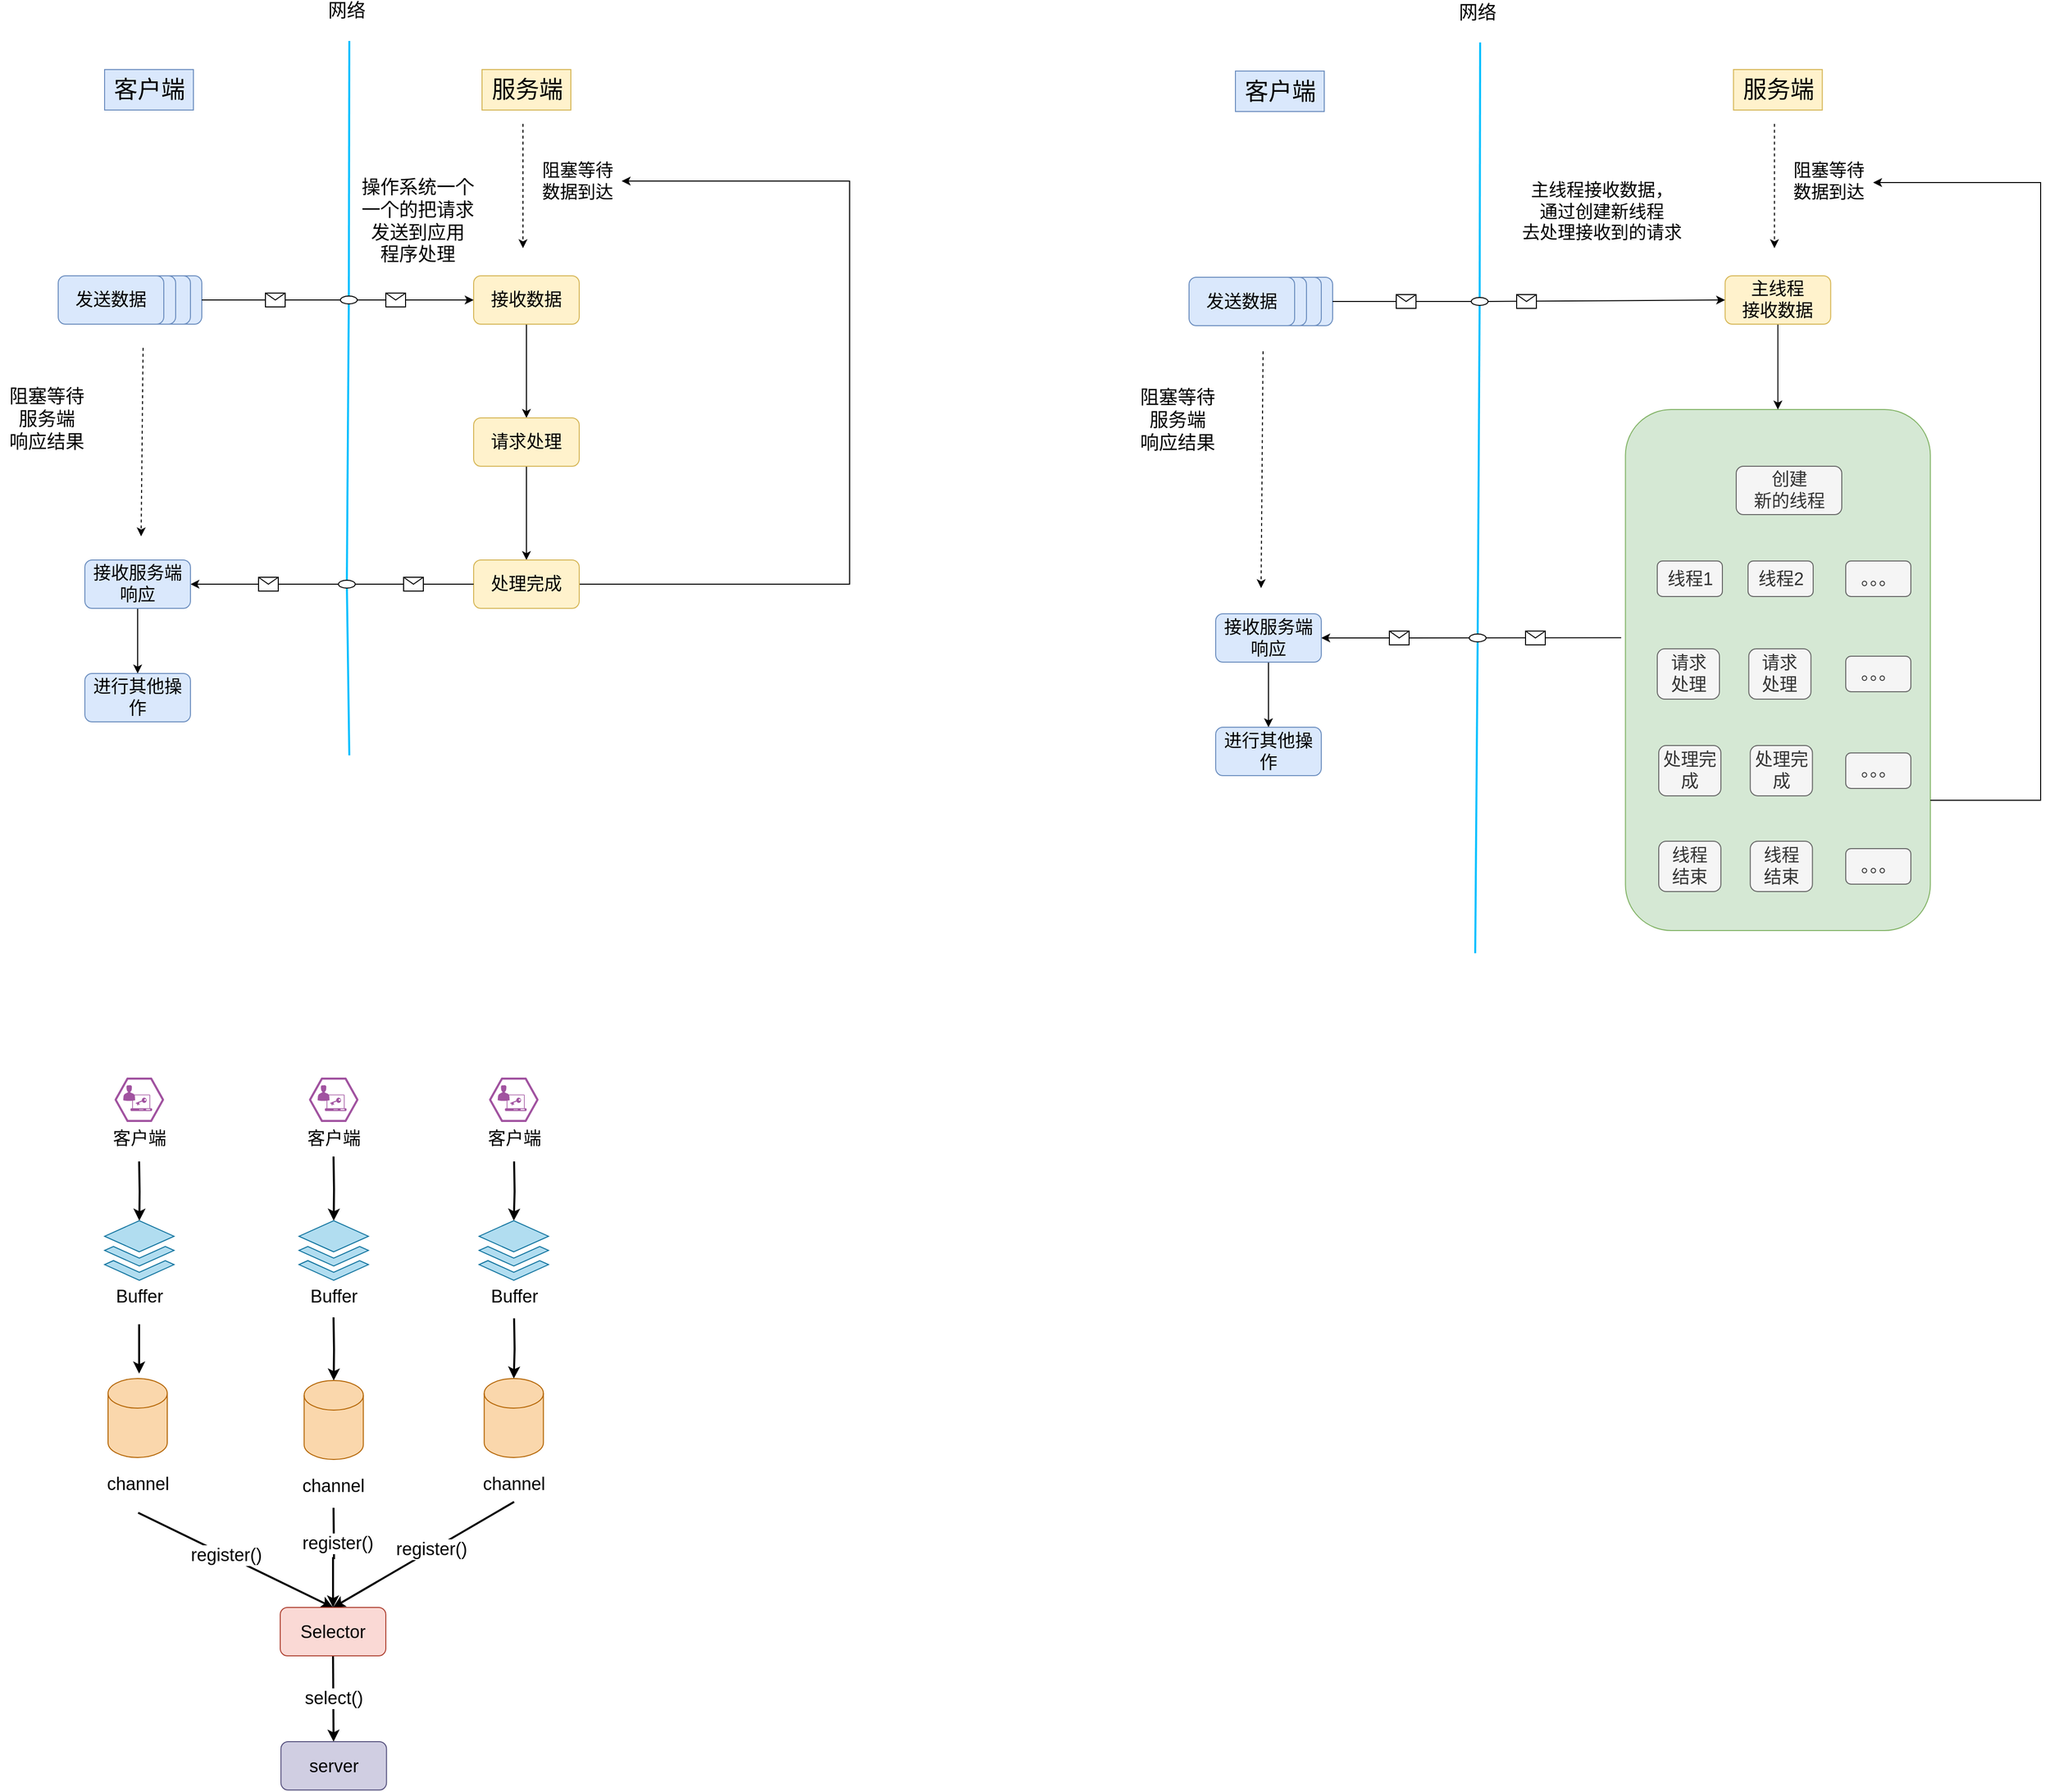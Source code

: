 <mxfile version="20.8.16" type="device"><diagram name="第 1 页" id="gBEg2aOznlIiBp5zZ7bU"><mxGraphModel dx="1785" dy="1147" grid="0" gridSize="10" guides="1" tooltips="1" connect="1" arrows="1" fold="1" page="0" pageScale="1" pageWidth="1920" pageHeight="1200" math="0" shadow="0"><root><mxCell id="0"/><mxCell id="1" parent="0"/><mxCell id="JxSXWa76ftgU_QL0TKwR-1" value="&lt;font style=&quot;font-size: 18px;&quot;&gt;发送数据&lt;/font&gt;" style="rounded=1;whiteSpace=wrap;html=1;fillColor=#dae8fc;strokeColor=#6c8ebf;" vertex="1" parent="1"><mxGeometry x="133.5" y="329.51" width="107" height="49" as="geometry"/></mxCell><mxCell id="JxSXWa76ftgU_QL0TKwR-75" value="&lt;font style=&quot;font-size: 18px;&quot;&gt;发送数据&lt;/font&gt;" style="rounded=1;whiteSpace=wrap;html=1;fillColor=#dae8fc;strokeColor=#6c8ebf;" vertex="1" parent="1"><mxGeometry x="122" y="329.51" width="107" height="49" as="geometry"/></mxCell><mxCell id="JxSXWa76ftgU_QL0TKwR-76" value="&lt;font style=&quot;font-size: 18px;&quot;&gt;发送数据&lt;/font&gt;" style="rounded=1;whiteSpace=wrap;html=1;fillColor=#dae8fc;strokeColor=#6c8ebf;" vertex="1" parent="1"><mxGeometry x="107" y="329.51" width="107" height="49" as="geometry"/></mxCell><mxCell id="JxSXWa76ftgU_QL0TKwR-77" value="&lt;font style=&quot;font-size: 18px;&quot;&gt;发送数据&lt;/font&gt;" style="rounded=1;whiteSpace=wrap;html=1;fillColor=#dae8fc;strokeColor=#6c8ebf;" vertex="1" parent="1"><mxGeometry x="95" y="329.51" width="107" height="49" as="geometry"/></mxCell><mxCell id="JxSXWa76ftgU_QL0TKwR-15" value="" style="rounded=1;whiteSpace=wrap;html=1;fillColor=#d5e8d4;strokeColor=#82b366;" vertex="1" parent="1"><mxGeometry x="1683.25" y="465" width="309" height="528" as="geometry"/></mxCell><mxCell id="JxSXWa76ftgU_QL0TKwR-2" value="" style="endArrow=none;html=1;rounded=0;fillColor=#ffcccc;strokeColor=#00bfff;strokeWidth=2;startArrow=none;" edge="1" parent="1" source="JxSXWa76ftgU_QL0TKwR-55"><mxGeometry width="50" height="50" relative="1" as="geometry"><mxPoint x="390" y="815.51" as="sourcePoint"/><mxPoint x="390" y="91.51" as="targetPoint"/></mxGeometry></mxCell><mxCell id="JxSXWa76ftgU_QL0TKwR-9" value="&lt;font style=&quot;font-size: 19px;&quot;&gt;网络&lt;/font&gt;" style="edgeLabel;html=1;align=center;verticalAlign=middle;resizable=0;points=[];fontSize=18;" vertex="1" connectable="0" parent="JxSXWa76ftgU_QL0TKwR-2"><mxGeometry x="0.966" y="4" relative="1" as="geometry"><mxPoint x="1" y="-35" as="offset"/></mxGeometry></mxCell><mxCell id="JxSXWa76ftgU_QL0TKwR-3" value="&lt;font style=&quot;font-size: 24px;&quot;&gt;客户端&lt;/font&gt;" style="text;html=1;align=center;verticalAlign=middle;resizable=0;points=[];autosize=1;strokeColor=#6c8ebf;fillColor=#dae8fc;" vertex="1" parent="1"><mxGeometry x="142" y="120.51" width="90" height="41" as="geometry"/></mxCell><mxCell id="JxSXWa76ftgU_QL0TKwR-4" value="" style="endArrow=classic;html=1;rounded=0;fontSize=18;dashed=1;" edge="1" parent="1"><mxGeometry width="50" height="50" relative="1" as="geometry"><mxPoint x="566" y="175.51" as="sourcePoint"/><mxPoint x="566" y="301.51" as="targetPoint"/></mxGeometry></mxCell><mxCell id="JxSXWa76ftgU_QL0TKwR-5" value="&lt;font style=&quot;font-size: 24px;&quot;&gt;服务端&lt;/font&gt;" style="text;html=1;align=center;verticalAlign=middle;resizable=0;points=[];autosize=1;strokeColor=#d6b656;fillColor=#fff2cc;" vertex="1" parent="1"><mxGeometry x="524.5" y="120.51" width="90" height="41" as="geometry"/></mxCell><mxCell id="JxSXWa76ftgU_QL0TKwR-46" style="edgeStyle=none;rounded=0;orthogonalLoop=1;jettySize=auto;html=1;exitX=0.5;exitY=1;exitDx=0;exitDy=0;strokeColor=#000000;strokeWidth=1;fontSize=19;" edge="1" parent="1" source="JxSXWa76ftgU_QL0TKwR-6" target="JxSXWa76ftgU_QL0TKwR-11"><mxGeometry relative="1" as="geometry"/></mxCell><mxCell id="JxSXWa76ftgU_QL0TKwR-6" value="&lt;font style=&quot;font-size: 18px;&quot;&gt;接收数据&lt;/font&gt;" style="rounded=1;whiteSpace=wrap;html=1;fillColor=#fff2cc;strokeColor=#d6b656;" vertex="1" parent="1"><mxGeometry x="516" y="329.51" width="107" height="49" as="geometry"/></mxCell><mxCell id="JxSXWa76ftgU_QL0TKwR-7" value="阻塞等待&lt;br&gt;数据到达" style="text;html=1;align=center;verticalAlign=middle;resizable=0;points=[];autosize=1;strokeColor=none;fillColor=none;fontSize=18;" vertex="1" parent="1"><mxGeometry x="576" y="206.51" width="90" height="55" as="geometry"/></mxCell><mxCell id="JxSXWa76ftgU_QL0TKwR-47" style="edgeStyle=none;rounded=0;orthogonalLoop=1;jettySize=auto;html=1;exitX=0.5;exitY=1;exitDx=0;exitDy=0;entryX=0.5;entryY=0;entryDx=0;entryDy=0;strokeColor=#000000;strokeWidth=1;fontSize=19;" edge="1" parent="1" source="JxSXWa76ftgU_QL0TKwR-11" target="JxSXWa76ftgU_QL0TKwR-12"><mxGeometry relative="1" as="geometry"/></mxCell><mxCell id="JxSXWa76ftgU_QL0TKwR-11" value="&lt;font style=&quot;font-size: 18px;&quot;&gt;请求处理&lt;/font&gt;" style="rounded=1;whiteSpace=wrap;html=1;fillColor=#fff2cc;strokeColor=#d6b656;" vertex="1" parent="1"><mxGeometry x="516" y="473.51" width="107" height="49" as="geometry"/></mxCell><mxCell id="JxSXWa76ftgU_QL0TKwR-48" style="edgeStyle=none;rounded=0;orthogonalLoop=1;jettySize=auto;html=1;exitX=0;exitY=0.5;exitDx=0;exitDy=0;strokeColor=#000000;strokeWidth=1;fontSize=19;startArrow=none;" edge="1" parent="1" source="JxSXWa76ftgU_QL0TKwR-65" target="JxSXWa76ftgU_QL0TKwR-44"><mxGeometry relative="1" as="geometry"/></mxCell><mxCell id="JxSXWa76ftgU_QL0TKwR-52" style="edgeStyle=orthogonalEdgeStyle;rounded=0;orthogonalLoop=1;jettySize=auto;html=1;exitX=1;exitY=0.5;exitDx=0;exitDy=0;strokeColor=#000000;strokeWidth=1;fontSize=19;" edge="1" parent="1" source="JxSXWa76ftgU_QL0TKwR-12" target="JxSXWa76ftgU_QL0TKwR-7"><mxGeometry relative="1" as="geometry"><mxPoint x="747" y="234.51" as="targetPoint"/><Array as="points"><mxPoint x="897" y="642.51"/><mxPoint x="897" y="233.51"/></Array></mxGeometry></mxCell><mxCell id="JxSXWa76ftgU_QL0TKwR-12" value="&lt;font style=&quot;font-size: 18px;&quot;&gt;处理完成&lt;/font&gt;" style="rounded=1;whiteSpace=wrap;html=1;fillColor=#fff2cc;strokeColor=#d6b656;" vertex="1" parent="1"><mxGeometry x="516" y="617.51" width="107" height="49" as="geometry"/></mxCell><mxCell id="JxSXWa76ftgU_QL0TKwR-13" value="&lt;font style=&quot;font-size: 18px;&quot;&gt;创建&lt;br&gt;新的线程&lt;/font&gt;" style="rounded=1;whiteSpace=wrap;html=1;fillColor=#f5f5f5;fontColor=#333333;strokeColor=#666666;" vertex="1" parent="1"><mxGeometry x="1795.5" y="522.5" width="107" height="49" as="geometry"/></mxCell><mxCell id="JxSXWa76ftgU_QL0TKwR-16" value="&lt;span style=&quot;font-size: 18px;&quot;&gt;线程1&lt;/span&gt;" style="rounded=1;whiteSpace=wrap;html=1;fillColor=#f5f5f5;fontColor=#333333;strokeColor=#666666;" vertex="1" parent="1"><mxGeometry x="1715.5" y="618.5" width="66" height="36" as="geometry"/></mxCell><mxCell id="JxSXWa76ftgU_QL0TKwR-18" value="&lt;span style=&quot;font-size: 18px;&quot;&gt;线程2&lt;/span&gt;" style="rounded=1;whiteSpace=wrap;html=1;fillColor=#f5f5f5;fontColor=#333333;strokeColor=#666666;" vertex="1" parent="1"><mxGeometry x="1807.5" y="618.5" width="66" height="36" as="geometry"/></mxCell><mxCell id="JxSXWa76ftgU_QL0TKwR-19" value="&lt;span style=&quot;font-size: 18px;&quot;&gt;。。。&lt;/span&gt;" style="rounded=1;whiteSpace=wrap;html=1;fillColor=#f5f5f5;fontColor=#333333;strokeColor=#666666;" vertex="1" parent="1"><mxGeometry x="1906.5" y="618.5" width="66" height="36" as="geometry"/></mxCell><mxCell id="JxSXWa76ftgU_QL0TKwR-20" value="&lt;span style=&quot;font-size: 18px;&quot;&gt;请求&lt;br&gt;处理&lt;/span&gt;" style="rounded=1;whiteSpace=wrap;html=1;fillColor=#f5f5f5;fontColor=#333333;strokeColor=#666666;" vertex="1" parent="1"><mxGeometry x="1715.5" y="707.5" width="63" height="51" as="geometry"/></mxCell><mxCell id="JxSXWa76ftgU_QL0TKwR-21" value="&lt;span style=&quot;font-size: 18px;&quot;&gt;处理完成&lt;/span&gt;" style="rounded=1;whiteSpace=wrap;html=1;fillColor=#f5f5f5;fontColor=#333333;strokeColor=#666666;" vertex="1" parent="1"><mxGeometry x="1717" y="805.5" width="63" height="51" as="geometry"/></mxCell><mxCell id="JxSXWa76ftgU_QL0TKwR-22" value="&lt;span style=&quot;font-size: 18px;&quot;&gt;线程&lt;br&gt;结束&lt;br&gt;&lt;/span&gt;" style="rounded=1;whiteSpace=wrap;html=1;fillColor=#f5f5f5;fontColor=#333333;strokeColor=#666666;" vertex="1" parent="1"><mxGeometry x="1717" y="902.5" width="63" height="51" as="geometry"/></mxCell><mxCell id="JxSXWa76ftgU_QL0TKwR-23" value="&lt;span style=&quot;font-size: 18px;&quot;&gt;请求&lt;br&gt;处理&lt;/span&gt;" style="rounded=1;whiteSpace=wrap;html=1;fillColor=#f5f5f5;fontColor=#333333;strokeColor=#666666;" vertex="1" parent="1"><mxGeometry x="1808.25" y="707.5" width="63" height="51" as="geometry"/></mxCell><mxCell id="JxSXWa76ftgU_QL0TKwR-24" value="&lt;span style=&quot;font-size: 18px;&quot;&gt;处理完成&lt;/span&gt;" style="rounded=1;whiteSpace=wrap;html=1;fillColor=#f5f5f5;fontColor=#333333;strokeColor=#666666;" vertex="1" parent="1"><mxGeometry x="1809.75" y="805.5" width="63" height="51" as="geometry"/></mxCell><mxCell id="JxSXWa76ftgU_QL0TKwR-25" value="&lt;span style=&quot;font-size: 18px;&quot;&gt;线程&lt;br&gt;结束&lt;br&gt;&lt;/span&gt;" style="rounded=1;whiteSpace=wrap;html=1;fillColor=#f5f5f5;fontColor=#333333;strokeColor=#666666;" vertex="1" parent="1"><mxGeometry x="1809.75" y="902.5" width="63" height="51" as="geometry"/></mxCell><mxCell id="JxSXWa76ftgU_QL0TKwR-27" value="&lt;span style=&quot;font-size: 18px;&quot;&gt;。。。&lt;/span&gt;" style="rounded=1;whiteSpace=wrap;html=1;fillColor=#f5f5f5;fontColor=#333333;strokeColor=#666666;" vertex="1" parent="1"><mxGeometry x="1906.5" y="715" width="66" height="36" as="geometry"/></mxCell><mxCell id="JxSXWa76ftgU_QL0TKwR-28" value="&lt;span style=&quot;font-size: 18px;&quot;&gt;。。。&lt;/span&gt;" style="rounded=1;whiteSpace=wrap;html=1;fillColor=#f5f5f5;fontColor=#333333;strokeColor=#666666;" vertex="1" parent="1"><mxGeometry x="1906.5" y="813" width="66" height="36" as="geometry"/></mxCell><mxCell id="JxSXWa76ftgU_QL0TKwR-29" value="&lt;span style=&quot;font-size: 18px;&quot;&gt;。。。&lt;/span&gt;" style="rounded=1;whiteSpace=wrap;html=1;fillColor=#f5f5f5;fontColor=#333333;strokeColor=#666666;" vertex="1" parent="1"><mxGeometry x="1906.5" y="910" width="66" height="36" as="geometry"/></mxCell><mxCell id="JxSXWa76ftgU_QL0TKwR-31" value="操作系统一个&lt;br&gt;一个的把请求&lt;br&gt;发送到应用&lt;br&gt;程序处理" style="text;html=1;align=center;verticalAlign=middle;resizable=0;points=[];autosize=1;strokeColor=none;fillColor=none;fontSize=19;" vertex="1" parent="1"><mxGeometry x="392.5" y="222.51" width="132" height="103" as="geometry"/></mxCell><mxCell id="JxSXWa76ftgU_QL0TKwR-35" value="" style="endArrow=classic;html=1;rounded=0;fontSize=18;dashed=1;" edge="1" parent="1"><mxGeometry width="50" height="50" relative="1" as="geometry"><mxPoint x="181" y="402.51" as="sourcePoint"/><mxPoint x="179" y="593.51" as="targetPoint"/></mxGeometry></mxCell><mxCell id="JxSXWa76ftgU_QL0TKwR-36" value="阻塞等待&lt;br&gt;服务端&lt;br&gt;响应结果" style="text;html=1;align=center;verticalAlign=middle;resizable=0;points=[];autosize=1;strokeColor=none;fillColor=none;fontSize=19;" vertex="1" parent="1"><mxGeometry x="36" y="434.51" width="94" height="80" as="geometry"/></mxCell><mxCell id="JxSXWa76ftgU_QL0TKwR-38" value="" style="endArrow=classic;html=1;rounded=0;strokeColor=#000000;strokeWidth=1;fontSize=19;exitX=1;exitY=0.5;exitDx=0;exitDy=0;entryX=0;entryY=0.5;entryDx=0;entryDy=0;startArrow=none;" edge="1" parent="1" source="JxSXWa76ftgU_QL0TKwR-55" target="JxSXWa76ftgU_QL0TKwR-6"><mxGeometry relative="1" as="geometry"><mxPoint x="272" y="359.51" as="sourcePoint"/><mxPoint x="372" y="359.51" as="targetPoint"/></mxGeometry></mxCell><mxCell id="JxSXWa76ftgU_QL0TKwR-51" style="edgeStyle=none;rounded=0;orthogonalLoop=1;jettySize=auto;html=1;exitX=0.5;exitY=1;exitDx=0;exitDy=0;strokeColor=#000000;strokeWidth=1;fontSize=19;" edge="1" parent="1" source="JxSXWa76ftgU_QL0TKwR-44" target="JxSXWa76ftgU_QL0TKwR-50"><mxGeometry relative="1" as="geometry"/></mxCell><mxCell id="JxSXWa76ftgU_QL0TKwR-44" value="&lt;font style=&quot;font-size: 18px;&quot;&gt;接收服务端响应&lt;/font&gt;" style="rounded=1;whiteSpace=wrap;html=1;fillColor=#dae8fc;strokeColor=#6c8ebf;" vertex="1" parent="1"><mxGeometry x="122" y="617.51" width="107" height="49" as="geometry"/></mxCell><mxCell id="JxSXWa76ftgU_QL0TKwR-50" value="&lt;font style=&quot;font-size: 18px;&quot;&gt;进行其他操作&lt;/font&gt;" style="rounded=1;whiteSpace=wrap;html=1;fillColor=#dae8fc;strokeColor=#6c8ebf;" vertex="1" parent="1"><mxGeometry x="122" y="732.51" width="107" height="49" as="geometry"/></mxCell><mxCell id="JxSXWa76ftgU_QL0TKwR-54" value="" style="shape=message;html=1;outlineConnect=0;fontSize=19;" vertex="1" parent="1"><mxGeometry x="427" y="347.01" width="20" height="14" as="geometry"/></mxCell><mxCell id="JxSXWa76ftgU_QL0TKwR-57" value="" style="endArrow=none;html=1;rounded=0;strokeColor=#000000;strokeWidth=1;fontSize=19;exitX=1;exitY=0.5;exitDx=0;exitDy=0;entryX=0;entryY=0.5;entryDx=0;entryDy=0;" edge="1" parent="1" source="JxSXWa76ftgU_QL0TKwR-1" target="JxSXWa76ftgU_QL0TKwR-55"><mxGeometry relative="1" as="geometry"><mxPoint x="240.5" y="354.01" as="sourcePoint"/><mxPoint x="516" y="354.01" as="targetPoint"/></mxGeometry></mxCell><mxCell id="JxSXWa76ftgU_QL0TKwR-58" value="" style="shape=message;html=1;outlineConnect=0;fontSize=19;" vertex="1" parent="JxSXWa76ftgU_QL0TKwR-57"><mxGeometry width="20" height="14" relative="1" as="geometry"><mxPoint x="-6" y="-7" as="offset"/></mxGeometry></mxCell><mxCell id="JxSXWa76ftgU_QL0TKwR-61" value="" style="endArrow=none;html=1;rounded=0;fillColor=#ffcccc;strokeColor=#00bfff;strokeWidth=2;startArrow=none;" edge="1" parent="1" source="JxSXWa76ftgU_QL0TKwR-67" target="JxSXWa76ftgU_QL0TKwR-55"><mxGeometry width="50" height="50" relative="1" as="geometry"><mxPoint x="390" y="815.51" as="sourcePoint"/><mxPoint x="390" y="91.51" as="targetPoint"/></mxGeometry></mxCell><mxCell id="JxSXWa76ftgU_QL0TKwR-55" value="" style="ellipse;whiteSpace=wrap;html=1;fontSize=19;" vertex="1" parent="1"><mxGeometry x="381" y="350.01" width="17" height="8" as="geometry"/></mxCell><mxCell id="JxSXWa76ftgU_QL0TKwR-64" value="" style="edgeStyle=none;rounded=0;orthogonalLoop=1;jettySize=auto;html=1;exitX=0;exitY=0.5;exitDx=0;exitDy=0;strokeColor=#000000;strokeWidth=1;fontSize=19;endArrow=none;" edge="1" parent="1" source="JxSXWa76ftgU_QL0TKwR-12" target="JxSXWa76ftgU_QL0TKwR-63"><mxGeometry relative="1" as="geometry"><mxPoint x="516" y="642.01" as="sourcePoint"/><mxPoint x="229" y="642.01" as="targetPoint"/></mxGeometry></mxCell><mxCell id="JxSXWa76ftgU_QL0TKwR-63" value="" style="shape=message;html=1;outlineConnect=0;fontSize=19;" vertex="1" parent="1"><mxGeometry x="445" y="635.01" width="20" height="14" as="geometry"/></mxCell><mxCell id="JxSXWa76ftgU_QL0TKwR-66" value="" style="edgeStyle=none;rounded=0;orthogonalLoop=1;jettySize=auto;html=1;exitX=0;exitY=0.5;exitDx=0;exitDy=0;strokeColor=#000000;strokeWidth=1;fontSize=19;startArrow=none;endArrow=none;" edge="1" parent="1" source="JxSXWa76ftgU_QL0TKwR-63" target="JxSXWa76ftgU_QL0TKwR-65"><mxGeometry relative="1" as="geometry"><mxPoint x="445" y="642.01" as="sourcePoint"/><mxPoint x="229" y="642.01" as="targetPoint"/></mxGeometry></mxCell><mxCell id="JxSXWa76ftgU_QL0TKwR-65" value="" style="shape=message;html=1;outlineConnect=0;fontSize=19;" vertex="1" parent="1"><mxGeometry x="298" y="635.01" width="20" height="14" as="geometry"/></mxCell><mxCell id="JxSXWa76ftgU_QL0TKwR-68" value="" style="endArrow=none;html=1;rounded=0;fillColor=#ffcccc;strokeColor=#00bfff;strokeWidth=2;" edge="1" parent="1" target="JxSXWa76ftgU_QL0TKwR-67"><mxGeometry width="50" height="50" relative="1" as="geometry"><mxPoint x="390" y="815.51" as="sourcePoint"/><mxPoint x="389.5" y="358.01" as="targetPoint"/></mxGeometry></mxCell><mxCell id="JxSXWa76ftgU_QL0TKwR-67" value="" style="ellipse;whiteSpace=wrap;html=1;fontSize=19;" vertex="1" parent="1"><mxGeometry x="379" y="638.01" width="17" height="8" as="geometry"/></mxCell><mxCell id="JxSXWa76ftgU_QL0TKwR-78" value="&lt;font style=&quot;font-size: 18px;&quot;&gt;发送数据&lt;/font&gt;" style="rounded=1;whiteSpace=wrap;html=1;fillColor=#dae8fc;strokeColor=#6c8ebf;" vertex="1" parent="1"><mxGeometry x="1279.5" y="331" width="107" height="49" as="geometry"/></mxCell><mxCell id="JxSXWa76ftgU_QL0TKwR-79" value="&lt;font style=&quot;font-size: 18px;&quot;&gt;发送数据&lt;/font&gt;" style="rounded=1;whiteSpace=wrap;html=1;fillColor=#dae8fc;strokeColor=#6c8ebf;" vertex="1" parent="1"><mxGeometry x="1268" y="331" width="107" height="49" as="geometry"/></mxCell><mxCell id="JxSXWa76ftgU_QL0TKwR-80" value="&lt;font style=&quot;font-size: 18px;&quot;&gt;发送数据&lt;/font&gt;" style="rounded=1;whiteSpace=wrap;html=1;fillColor=#dae8fc;strokeColor=#6c8ebf;" vertex="1" parent="1"><mxGeometry x="1253" y="331" width="107" height="49" as="geometry"/></mxCell><mxCell id="JxSXWa76ftgU_QL0TKwR-81" value="&lt;font style=&quot;font-size: 18px;&quot;&gt;发送数据&lt;/font&gt;" style="rounded=1;whiteSpace=wrap;html=1;fillColor=#dae8fc;strokeColor=#6c8ebf;" vertex="1" parent="1"><mxGeometry x="1241" y="331" width="107" height="49" as="geometry"/></mxCell><mxCell id="JxSXWa76ftgU_QL0TKwR-82" value="" style="endArrow=none;html=1;rounded=0;fillColor=#ffcccc;strokeColor=#00bfff;strokeWidth=2;startArrow=none;" edge="1" parent="1" source="JxSXWa76ftgU_QL0TKwR-106"><mxGeometry width="50" height="50" relative="1" as="geometry"><mxPoint x="1536" y="817" as="sourcePoint"/><mxPoint x="1536" y="93.0" as="targetPoint"/></mxGeometry></mxCell><mxCell id="JxSXWa76ftgU_QL0TKwR-83" value="&lt;font style=&quot;font-size: 19px;&quot;&gt;网络&lt;/font&gt;" style="edgeLabel;html=1;align=center;verticalAlign=middle;resizable=0;points=[];fontSize=18;" vertex="1" connectable="0" parent="JxSXWa76ftgU_QL0TKwR-82"><mxGeometry x="0.966" y="4" relative="1" as="geometry"><mxPoint x="1" y="-35" as="offset"/></mxGeometry></mxCell><mxCell id="JxSXWa76ftgU_QL0TKwR-84" value="&lt;font style=&quot;font-size: 24px;&quot;&gt;客户端&lt;/font&gt;" style="text;html=1;align=center;verticalAlign=middle;resizable=0;points=[];autosize=1;strokeColor=#6c8ebf;fillColor=#dae8fc;" vertex="1" parent="1"><mxGeometry x="1288" y="122.0" width="90" height="41" as="geometry"/></mxCell><mxCell id="JxSXWa76ftgU_QL0TKwR-85" value="" style="endArrow=classic;html=1;rounded=0;fontSize=18;dashed=1;" edge="1" parent="1"><mxGeometry width="50" height="50" relative="1" as="geometry"><mxPoint x="1834.25" y="175.51" as="sourcePoint"/><mxPoint x="1834.25" y="301.51" as="targetPoint"/></mxGeometry></mxCell><mxCell id="JxSXWa76ftgU_QL0TKwR-86" value="&lt;font style=&quot;font-size: 24px;&quot;&gt;服务端&lt;/font&gt;" style="text;html=1;align=center;verticalAlign=middle;resizable=0;points=[];autosize=1;strokeColor=#d6b656;fillColor=#fff2cc;" vertex="1" parent="1"><mxGeometry x="1792.75" y="120.51" width="90" height="41" as="geometry"/></mxCell><mxCell id="JxSXWa76ftgU_QL0TKwR-87" style="edgeStyle=none;rounded=0;orthogonalLoop=1;jettySize=auto;html=1;exitX=0.5;exitY=1;exitDx=0;exitDy=0;strokeColor=#000000;strokeWidth=1;fontSize=19;entryX=0.5;entryY=0;entryDx=0;entryDy=0;" edge="1" parent="1" source="JxSXWa76ftgU_QL0TKwR-88" target="JxSXWa76ftgU_QL0TKwR-15"><mxGeometry relative="1" as="geometry"><mxPoint x="1837.75" y="473.51" as="targetPoint"/></mxGeometry></mxCell><mxCell id="JxSXWa76ftgU_QL0TKwR-88" value="&lt;font style=&quot;font-size: 18px;&quot;&gt;主线程&lt;br&gt;接收数据&lt;/font&gt;" style="rounded=1;whiteSpace=wrap;html=1;fillColor=#fff2cc;strokeColor=#d6b656;" vertex="1" parent="1"><mxGeometry x="1784.25" y="329.51" width="107" height="49" as="geometry"/></mxCell><mxCell id="JxSXWa76ftgU_QL0TKwR-89" value="阻塞等待&lt;br&gt;数据到达" style="text;html=1;align=center;verticalAlign=middle;resizable=0;points=[];autosize=1;strokeColor=none;fillColor=none;fontSize=18;" vertex="1" parent="1"><mxGeometry x="1844.25" y="206.51" width="90" height="55" as="geometry"/></mxCell><mxCell id="JxSXWa76ftgU_QL0TKwR-92" style="edgeStyle=none;rounded=0;orthogonalLoop=1;jettySize=auto;html=1;exitX=0;exitY=0.5;exitDx=0;exitDy=0;strokeColor=#000000;strokeWidth=1;fontSize=19;startArrow=none;" edge="1" parent="1" source="JxSXWa76ftgU_QL0TKwR-110" target="JxSXWa76ftgU_QL0TKwR-100"><mxGeometry relative="1" as="geometry"/></mxCell><mxCell id="JxSXWa76ftgU_QL0TKwR-93" style="edgeStyle=orthogonalEdgeStyle;rounded=0;orthogonalLoop=1;jettySize=auto;html=1;strokeColor=#000000;strokeWidth=1;fontSize=19;exitX=1;exitY=0.75;exitDx=0;exitDy=0;" edge="1" parent="1" source="JxSXWa76ftgU_QL0TKwR-15" target="JxSXWa76ftgU_QL0TKwR-89"><mxGeometry relative="1" as="geometry"><mxPoint x="1893" y="236" as="targetPoint"/><Array as="points"><mxPoint x="2104" y="861"/><mxPoint x="2104" y="235"/></Array><mxPoint x="2211" y="909" as="sourcePoint"/></mxGeometry></mxCell><mxCell id="JxSXWa76ftgU_QL0TKwR-96" value="" style="endArrow=classic;html=1;rounded=0;fontSize=18;dashed=1;" edge="1" parent="1"><mxGeometry width="50" height="50" relative="1" as="geometry"><mxPoint x="1316" y="406.01" as="sourcePoint"/><mxPoint x="1314" y="646.01" as="targetPoint"/></mxGeometry></mxCell><mxCell id="JxSXWa76ftgU_QL0TKwR-97" value="阻塞等待&lt;br&gt;服务端&lt;br&gt;响应结果" style="text;html=1;align=center;verticalAlign=middle;resizable=0;points=[];autosize=1;strokeColor=none;fillColor=none;fontSize=19;" vertex="1" parent="1"><mxGeometry x="1182" y="436" width="94" height="80" as="geometry"/></mxCell><mxCell id="JxSXWa76ftgU_QL0TKwR-98" value="" style="endArrow=classic;html=1;rounded=0;strokeColor=#000000;strokeWidth=1;fontSize=19;exitX=1;exitY=0.5;exitDx=0;exitDy=0;entryX=0;entryY=0.5;entryDx=0;entryDy=0;startArrow=none;" edge="1" parent="1" source="JxSXWa76ftgU_QL0TKwR-106" target="JxSXWa76ftgU_QL0TKwR-88"><mxGeometry relative="1" as="geometry"><mxPoint x="1418" y="361" as="sourcePoint"/><mxPoint x="1518" y="361" as="targetPoint"/></mxGeometry></mxCell><mxCell id="JxSXWa76ftgU_QL0TKwR-99" style="edgeStyle=none;rounded=0;orthogonalLoop=1;jettySize=auto;html=1;exitX=0.5;exitY=1;exitDx=0;exitDy=0;strokeColor=#000000;strokeWidth=1;fontSize=19;" edge="1" parent="1" source="JxSXWa76ftgU_QL0TKwR-100" target="JxSXWa76ftgU_QL0TKwR-101"><mxGeometry relative="1" as="geometry"/></mxCell><mxCell id="JxSXWa76ftgU_QL0TKwR-100" value="&lt;font style=&quot;font-size: 18px;&quot;&gt;接收服务端响应&lt;/font&gt;" style="rounded=1;whiteSpace=wrap;html=1;fillColor=#dae8fc;strokeColor=#6c8ebf;" vertex="1" parent="1"><mxGeometry x="1268" y="672" width="107" height="49" as="geometry"/></mxCell><mxCell id="JxSXWa76ftgU_QL0TKwR-101" value="&lt;font style=&quot;font-size: 18px;&quot;&gt;进行其他操作&lt;/font&gt;" style="rounded=1;whiteSpace=wrap;html=1;fillColor=#dae8fc;strokeColor=#6c8ebf;" vertex="1" parent="1"><mxGeometry x="1268" y="787" width="107" height="49" as="geometry"/></mxCell><mxCell id="JxSXWa76ftgU_QL0TKwR-102" value="" style="shape=message;html=1;outlineConnect=0;fontSize=19;" vertex="1" parent="1"><mxGeometry x="1573" y="348.5" width="20" height="14" as="geometry"/></mxCell><mxCell id="JxSXWa76ftgU_QL0TKwR-103" value="" style="endArrow=none;html=1;rounded=0;strokeColor=#000000;strokeWidth=1;fontSize=19;exitX=1;exitY=0.5;exitDx=0;exitDy=0;entryX=0;entryY=0.5;entryDx=0;entryDy=0;" edge="1" parent="1" source="JxSXWa76ftgU_QL0TKwR-78" target="JxSXWa76ftgU_QL0TKwR-106"><mxGeometry relative="1" as="geometry"><mxPoint x="1386.5" y="355.5" as="sourcePoint"/><mxPoint x="1662" y="355.5" as="targetPoint"/></mxGeometry></mxCell><mxCell id="JxSXWa76ftgU_QL0TKwR-104" value="" style="shape=message;html=1;outlineConnect=0;fontSize=19;" vertex="1" parent="JxSXWa76ftgU_QL0TKwR-103"><mxGeometry width="20" height="14" relative="1" as="geometry"><mxPoint x="-6" y="-7" as="offset"/></mxGeometry></mxCell><mxCell id="JxSXWa76ftgU_QL0TKwR-105" value="" style="endArrow=none;html=1;rounded=0;fillColor=#ffcccc;strokeColor=#00bfff;strokeWidth=2;startArrow=none;" edge="1" parent="1" source="JxSXWa76ftgU_QL0TKwR-112" target="JxSXWa76ftgU_QL0TKwR-106"><mxGeometry width="50" height="50" relative="1" as="geometry"><mxPoint x="1536" y="817" as="sourcePoint"/><mxPoint x="1536" y="93.0" as="targetPoint"/></mxGeometry></mxCell><mxCell id="JxSXWa76ftgU_QL0TKwR-106" value="" style="ellipse;whiteSpace=wrap;html=1;fontSize=19;" vertex="1" parent="1"><mxGeometry x="1527" y="351.5" width="17" height="8" as="geometry"/></mxCell><mxCell id="JxSXWa76ftgU_QL0TKwR-109" value="" style="edgeStyle=none;rounded=0;orthogonalLoop=1;jettySize=auto;html=1;exitX=-0.014;exitY=0.438;exitDx=0;exitDy=0;strokeColor=#000000;strokeWidth=1;fontSize=19;startArrow=none;endArrow=none;exitPerimeter=0;" edge="1" parent="1" source="JxSXWa76ftgU_QL0TKwR-15" target="JxSXWa76ftgU_QL0TKwR-110"><mxGeometry relative="1" as="geometry"><mxPoint x="1591" y="696.5" as="sourcePoint"/><mxPoint x="1375" y="696.5" as="targetPoint"/></mxGeometry></mxCell><mxCell id="JxSXWa76ftgU_QL0TKwR-110" value="" style="shape=message;html=1;outlineConnect=0;fontSize=19;" vertex="1" parent="1"><mxGeometry x="1444" y="689.5" width="20" height="14" as="geometry"/></mxCell><mxCell id="JxSXWa76ftgU_QL0TKwR-111" value="" style="endArrow=none;html=1;rounded=0;fillColor=#ffcccc;strokeColor=#00bfff;strokeWidth=2;" edge="1" parent="1" target="JxSXWa76ftgU_QL0TKwR-112"><mxGeometry width="50" height="50" relative="1" as="geometry"><mxPoint x="1531" y="1016" as="sourcePoint"/><mxPoint x="1535.5" y="412.5" as="targetPoint"/></mxGeometry></mxCell><mxCell id="JxSXWa76ftgU_QL0TKwR-112" value="" style="ellipse;whiteSpace=wrap;html=1;fontSize=19;" vertex="1" parent="1"><mxGeometry x="1525" y="692.5" width="17" height="8" as="geometry"/></mxCell><mxCell id="JxSXWa76ftgU_QL0TKwR-108" value="" style="shape=message;html=1;outlineConnect=0;fontSize=19;" vertex="1" parent="1"><mxGeometry x="1582" y="689.5" width="20" height="14" as="geometry"/></mxCell><mxCell id="JxSXWa76ftgU_QL0TKwR-113" value="&lt;font style=&quot;font-size: 18px;&quot;&gt;主线程接收数据，&lt;br&gt;通过创建新线程&lt;br&gt;去处理接收到的请求&lt;/font&gt;" style="text;html=1;align=center;verticalAlign=middle;resizable=0;points=[];autosize=1;strokeColor=none;fillColor=none;" vertex="1" parent="1"><mxGeometry x="1569" y="226" width="180" height="77" as="geometry"/></mxCell><mxCell id="JxSXWa76ftgU_QL0TKwR-135" style="edgeStyle=orthogonalEdgeStyle;rounded=0;orthogonalLoop=1;jettySize=auto;html=1;fontSize=18;strokeWidth=2;" edge="1" parent="1" target="JxSXWa76ftgU_QL0TKwR-120"><mxGeometry relative="1" as="geometry"><mxPoint x="177" y="1227" as="sourcePoint"/></mxGeometry></mxCell><mxCell id="JxSXWa76ftgU_QL0TKwR-117" value="客户端" style="verticalLabelPosition=bottom;sketch=0;html=1;fillColor=#A153A0;strokeColor=#ffffff;verticalAlign=top;align=center;points=[[0,0.5,0],[0.125,0.25,0],[0.25,0,0],[0.5,0,0],[0.75,0,0],[0.875,0.25,0],[1,0.5,0],[0.875,0.75,0],[0.75,1,0],[0.5,1,0],[0.125,0.75,0]];pointerEvents=1;shape=mxgraph.cisco_safe.compositeIcon;bgIcon=mxgraph.cisco_safe.design.blank_device;resIcon=mxgraph.cisco_safe.design.client_firewall;fontSize=18;" vertex="1" parent="1"><mxGeometry x="152.2" y="1142" width="50" height="45" as="geometry"/></mxCell><mxCell id="JxSXWa76ftgU_QL0TKwR-138" style="edgeStyle=orthogonalEdgeStyle;rounded=0;orthogonalLoop=1;jettySize=auto;html=1;strokeWidth=2;fontSize=18;" edge="1" parent="1" target="JxSXWa76ftgU_QL0TKwR-122"><mxGeometry relative="1" as="geometry"><mxPoint x="374" y="1222" as="sourcePoint"/></mxGeometry></mxCell><mxCell id="JxSXWa76ftgU_QL0TKwR-118" value="客户端" style="verticalLabelPosition=bottom;sketch=0;html=1;fillColor=#A153A0;strokeColor=#ffffff;verticalAlign=top;align=center;points=[[0,0.5,0],[0.125,0.25,0],[0.25,0,0],[0.5,0,0],[0.75,0,0],[0.875,0.25,0],[1,0.5,0],[0.875,0.75,0],[0.75,1,0],[0.5,1,0],[0.125,0.75,0]];pointerEvents=1;shape=mxgraph.cisco_safe.compositeIcon;bgIcon=mxgraph.cisco_safe.design.blank_device;resIcon=mxgraph.cisco_safe.design.client_firewall;fontSize=18;" vertex="1" parent="1"><mxGeometry x="349.2" y="1142" width="50" height="45" as="geometry"/></mxCell><mxCell id="JxSXWa76ftgU_QL0TKwR-140" style="edgeStyle=orthogonalEdgeStyle;rounded=0;orthogonalLoop=1;jettySize=auto;html=1;strokeWidth=2;fontSize=18;" edge="1" parent="1" target="JxSXWa76ftgU_QL0TKwR-121"><mxGeometry relative="1" as="geometry"><mxPoint x="557" y="1227" as="sourcePoint"/></mxGeometry></mxCell><mxCell id="JxSXWa76ftgU_QL0TKwR-119" value="客户端" style="verticalLabelPosition=bottom;sketch=0;html=1;fillColor=#A153A0;strokeColor=#ffffff;verticalAlign=top;align=center;points=[[0,0.5,0],[0.125,0.25,0],[0.25,0,0],[0.5,0,0],[0.75,0,0],[0.875,0.25,0],[1,0.5,0],[0.875,0.75,0],[0.75,1,0],[0.5,1,0],[0.125,0.75,0]];pointerEvents=1;shape=mxgraph.cisco_safe.compositeIcon;bgIcon=mxgraph.cisco_safe.design.blank_device;resIcon=mxgraph.cisco_safe.design.client_firewall;fontSize=18;" vertex="1" parent="1"><mxGeometry x="531.7" y="1142" width="50" height="45" as="geometry"/></mxCell><mxCell id="JxSXWa76ftgU_QL0TKwR-136" style="edgeStyle=orthogonalEdgeStyle;rounded=0;orthogonalLoop=1;jettySize=auto;html=1;fontSize=18;strokeWidth=2;" edge="1" parent="1"><mxGeometry relative="1" as="geometry"><mxPoint x="177" y="1392" as="sourcePoint"/><mxPoint x="177" y="1442" as="targetPoint"/></mxGeometry></mxCell><mxCell id="JxSXWa76ftgU_QL0TKwR-120" value="Buffer" style="dashed=0;outlineConnect=0;html=1;align=center;labelPosition=center;verticalLabelPosition=bottom;verticalAlign=top;shape=mxgraph.weblogos.buffer;fillColor=#b1ddf0;strokeColor=#10739e;fontSize=18;" vertex="1" parent="1"><mxGeometry x="142" y="1287" width="70.4" height="60.4" as="geometry"/></mxCell><mxCell id="JxSXWa76ftgU_QL0TKwR-141" style="edgeStyle=orthogonalEdgeStyle;rounded=0;orthogonalLoop=1;jettySize=auto;html=1;strokeWidth=2;fontSize=18;" edge="1" parent="1" target="JxSXWa76ftgU_QL0TKwR-130"><mxGeometry relative="1" as="geometry"><mxPoint x="557" y="1386" as="sourcePoint"/></mxGeometry></mxCell><mxCell id="JxSXWa76ftgU_QL0TKwR-121" value="Buffer" style="dashed=0;outlineConnect=0;html=1;align=center;labelPosition=center;verticalLabelPosition=bottom;verticalAlign=top;shape=mxgraph.weblogos.buffer;fillColor=#b1ddf0;strokeColor=#10739e;fontSize=18;" vertex="1" parent="1"><mxGeometry x="521.5" y="1287" width="70.4" height="60.4" as="geometry"/></mxCell><mxCell id="JxSXWa76ftgU_QL0TKwR-139" style="edgeStyle=orthogonalEdgeStyle;rounded=0;orthogonalLoop=1;jettySize=auto;html=1;strokeWidth=2;fontSize=18;" edge="1" parent="1" target="JxSXWa76ftgU_QL0TKwR-129"><mxGeometry relative="1" as="geometry"><mxPoint x="374" y="1385" as="sourcePoint"/></mxGeometry></mxCell><mxCell id="JxSXWa76ftgU_QL0TKwR-122" value="Buffer" style="dashed=0;outlineConnect=0;html=1;align=center;labelPosition=center;verticalLabelPosition=bottom;verticalAlign=top;shape=mxgraph.weblogos.buffer;fillColor=#b1ddf0;strokeColor=#10739e;fontSize=18;" vertex="1" parent="1"><mxGeometry x="339" y="1287" width="70.4" height="60.4" as="geometry"/></mxCell><mxCell id="JxSXWa76ftgU_QL0TKwR-142" style="rounded=0;orthogonalLoop=1;jettySize=auto;html=1;strokeWidth=2;fontSize=18;entryX=0.5;entryY=0;entryDx=0;entryDy=0;" edge="1" parent="1" target="JxSXWa76ftgU_QL0TKwR-133"><mxGeometry relative="1" as="geometry"><mxPoint x="176" y="1583" as="sourcePoint"/><mxPoint x="374" y="1657" as="targetPoint"/></mxGeometry></mxCell><mxCell id="JxSXWa76ftgU_QL0TKwR-145" value="register()" style="edgeLabel;html=1;align=center;verticalAlign=middle;resizable=0;points=[];fontSize=18;" vertex="1" connectable="0" parent="JxSXWa76ftgU_QL0TKwR-142"><mxGeometry x="-0.102" relative="1" as="geometry"><mxPoint as="offset"/></mxGeometry></mxCell><mxCell id="JxSXWa76ftgU_QL0TKwR-128" value="&lt;br&gt;&lt;br&gt;&lt;br&gt;&lt;br&gt;&lt;br&gt;channel" style="shape=cylinder3;whiteSpace=wrap;html=1;boundedLbl=1;backgroundOutline=1;size=15;fontSize=18;fillColor=#fad7ac;strokeColor=#b46504;" vertex="1" parent="1"><mxGeometry x="145.5" y="1447" width="60" height="80" as="geometry"/></mxCell><mxCell id="JxSXWa76ftgU_QL0TKwR-143" style="edgeStyle=orthogonalEdgeStyle;rounded=0;orthogonalLoop=1;jettySize=auto;html=1;entryX=0.5;entryY=0;entryDx=0;entryDy=0;strokeWidth=2;fontSize=18;" edge="1" parent="1" target="JxSXWa76ftgU_QL0TKwR-133"><mxGeometry relative="1" as="geometry"><mxPoint x="374" y="1578" as="sourcePoint"/></mxGeometry></mxCell><mxCell id="JxSXWa76ftgU_QL0TKwR-146" value="register()" style="edgeLabel;html=1;align=center;verticalAlign=middle;resizable=0;points=[];fontSize=18;" vertex="1" connectable="0" parent="JxSXWa76ftgU_QL0TKwR-143"><mxGeometry x="-0.302" y="3" relative="1" as="geometry"><mxPoint as="offset"/></mxGeometry></mxCell><mxCell id="JxSXWa76ftgU_QL0TKwR-129" value="&lt;br&gt;&lt;br&gt;&lt;br&gt;&lt;br&gt;&lt;br&gt;channel" style="shape=cylinder3;whiteSpace=wrap;html=1;boundedLbl=1;backgroundOutline=1;size=15;fontSize=18;fillColor=#fad7ac;strokeColor=#b46504;" vertex="1" parent="1"><mxGeometry x="344.2" y="1449" width="60" height="80" as="geometry"/></mxCell><mxCell id="JxSXWa76ftgU_QL0TKwR-144" style="rounded=0;orthogonalLoop=1;jettySize=auto;html=1;entryX=0.5;entryY=0;entryDx=0;entryDy=0;strokeWidth=2;fontSize=18;" edge="1" parent="1" target="JxSXWa76ftgU_QL0TKwR-133"><mxGeometry relative="1" as="geometry"><mxPoint x="557" y="1572" as="sourcePoint"/></mxGeometry></mxCell><mxCell id="JxSXWa76ftgU_QL0TKwR-147" value="register()" style="edgeLabel;html=1;align=center;verticalAlign=middle;resizable=0;points=[];fontSize=18;" vertex="1" connectable="0" parent="JxSXWa76ftgU_QL0TKwR-144"><mxGeometry x="-0.087" y="-1" relative="1" as="geometry"><mxPoint as="offset"/></mxGeometry></mxCell><mxCell id="JxSXWa76ftgU_QL0TKwR-130" value="&lt;br&gt;&lt;br&gt;&lt;br&gt;&lt;br&gt;&lt;br&gt;channel" style="shape=cylinder3;whiteSpace=wrap;html=1;boundedLbl=1;backgroundOutline=1;size=15;fontSize=18;fillColor=#fad7ac;strokeColor=#b46504;" vertex="1" parent="1"><mxGeometry x="526.7" y="1447" width="60" height="80" as="geometry"/></mxCell><mxCell id="JxSXWa76ftgU_QL0TKwR-148" value="select()" style="edgeStyle=none;rounded=0;orthogonalLoop=1;jettySize=auto;html=1;exitX=0.5;exitY=1;exitDx=0;exitDy=0;strokeWidth=2;fontSize=18;" edge="1" parent="1" source="JxSXWa76ftgU_QL0TKwR-133" target="JxSXWa76ftgU_QL0TKwR-134"><mxGeometry relative="1" as="geometry"/></mxCell><mxCell id="JxSXWa76ftgU_QL0TKwR-133" value="&lt;font style=&quot;font-size: 18px;&quot;&gt;Selector&lt;/font&gt;" style="rounded=1;whiteSpace=wrap;html=1;fillColor=#fad9d5;strokeColor=#ae4132;" vertex="1" parent="1"><mxGeometry x="320" y="1679" width="107" height="49" as="geometry"/></mxCell><mxCell id="JxSXWa76ftgU_QL0TKwR-134" value="&lt;font style=&quot;font-size: 18px;&quot;&gt;server&lt;/font&gt;" style="rounded=1;whiteSpace=wrap;html=1;fillColor=#d0cee2;strokeColor=#56517e;" vertex="1" parent="1"><mxGeometry x="320.7" y="1815" width="107" height="49" as="geometry"/></mxCell></root></mxGraphModel></diagram></mxfile>